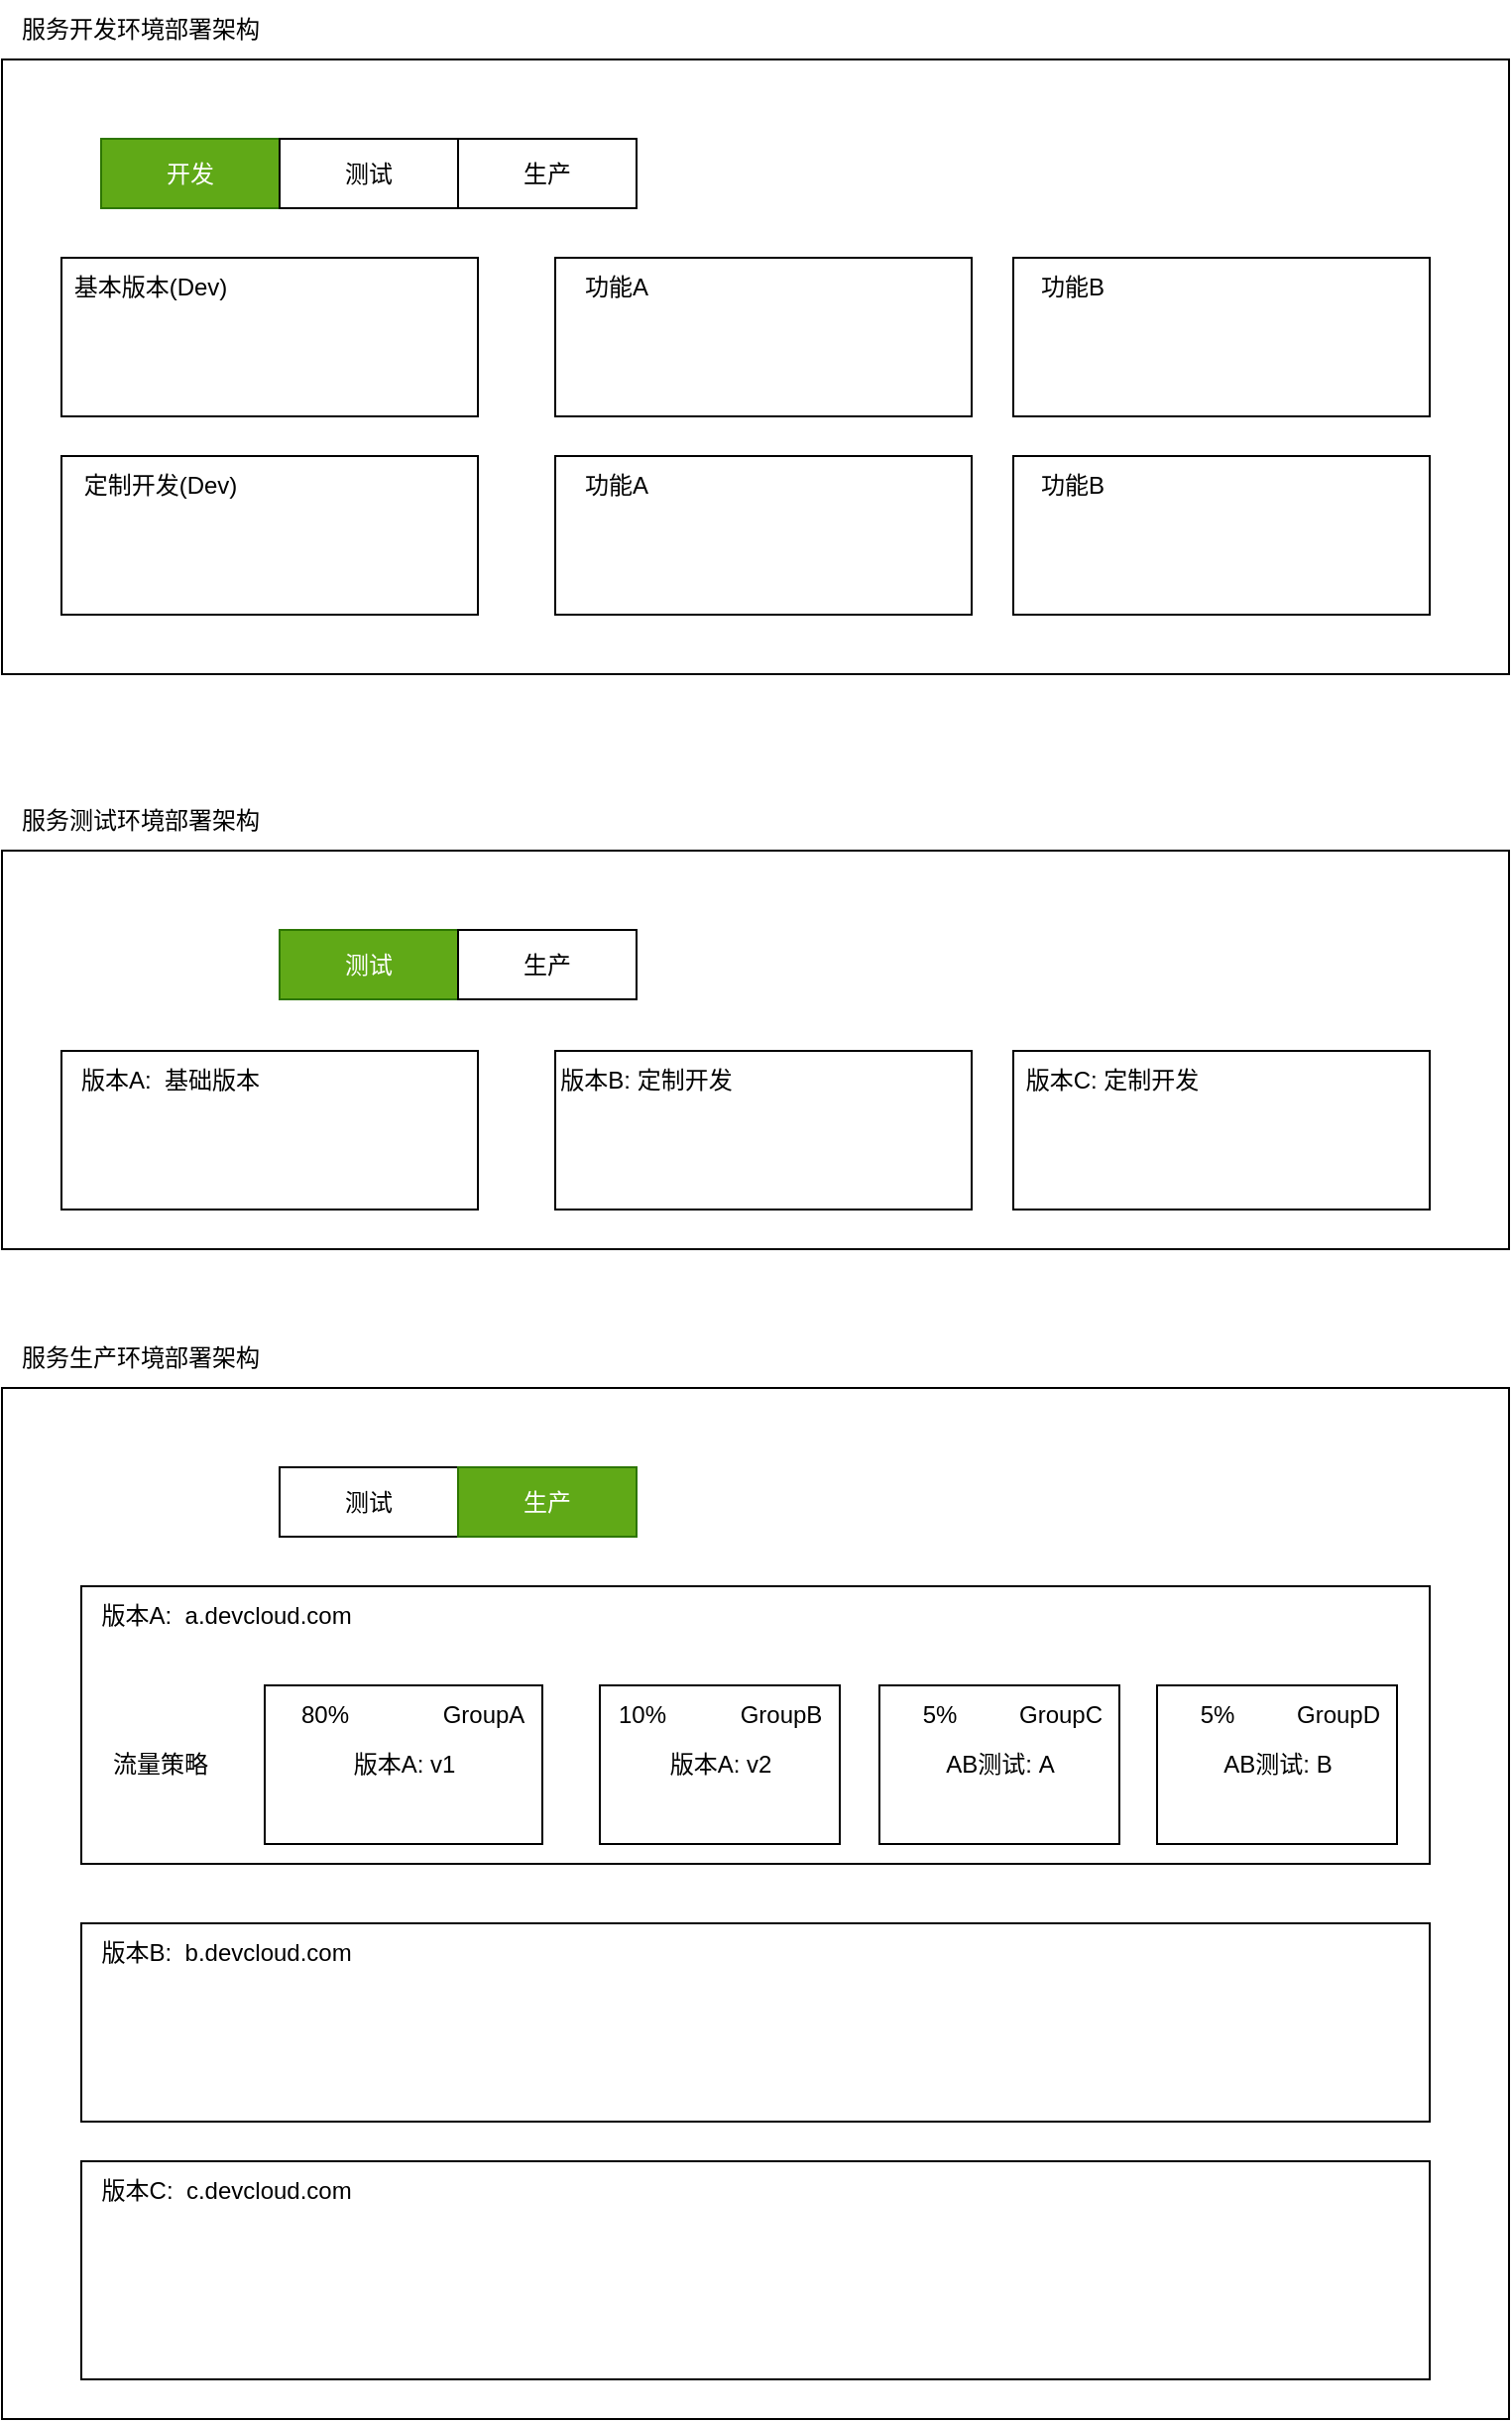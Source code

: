 <mxfile>
    <diagram id="MfxLpRDuEonaZ9vWYDYG" name="第 1 页">
        <mxGraphModel dx="1092" dy="650" grid="1" gridSize="10" guides="1" tooltips="1" connect="1" arrows="1" fold="1" page="1" pageScale="1" pageWidth="827" pageHeight="1169" math="0" shadow="0">
            <root>
                <mxCell id="0"/>
                <mxCell id="1" parent="0"/>
                <mxCell id="2" value="" style="rounded=0;whiteSpace=wrap;html=1;" vertex="1" parent="1">
                    <mxGeometry x="34" y="90" width="760" height="310" as="geometry"/>
                </mxCell>
                <mxCell id="3" value="" style="rounded=0;whiteSpace=wrap;html=1;" vertex="1" parent="1">
                    <mxGeometry x="64" y="190" width="210" height="80" as="geometry"/>
                </mxCell>
                <mxCell id="4" value="基本版本(Dev)" style="text;html=1;strokeColor=none;fillColor=none;align=center;verticalAlign=middle;whiteSpace=wrap;rounded=0;" vertex="1" parent="1">
                    <mxGeometry x="64" y="190" width="90" height="30" as="geometry"/>
                </mxCell>
                <mxCell id="5" value="" style="rounded=0;whiteSpace=wrap;html=1;" vertex="1" parent="1">
                    <mxGeometry x="313" y="190" width="210" height="80" as="geometry"/>
                </mxCell>
                <mxCell id="6" value="功能A" style="text;html=1;strokeColor=none;fillColor=none;align=center;verticalAlign=middle;whiteSpace=wrap;rounded=0;" vertex="1" parent="1">
                    <mxGeometry x="314" y="190" width="60" height="30" as="geometry"/>
                </mxCell>
                <mxCell id="7" value="服务开发环境部署架构" style="text;html=1;strokeColor=none;fillColor=none;align=center;verticalAlign=middle;whiteSpace=wrap;rounded=0;" vertex="1" parent="1">
                    <mxGeometry x="34" y="60" width="140" height="30" as="geometry"/>
                </mxCell>
                <mxCell id="8" value="" style="rounded=0;whiteSpace=wrap;html=1;" vertex="1" parent="1">
                    <mxGeometry x="544" y="190" width="210" height="80" as="geometry"/>
                </mxCell>
                <mxCell id="9" value="功能B" style="text;html=1;strokeColor=none;fillColor=none;align=center;verticalAlign=middle;whiteSpace=wrap;rounded=0;" vertex="1" parent="1">
                    <mxGeometry x="544" y="190" width="60" height="30" as="geometry"/>
                </mxCell>
                <mxCell id="10" value="开发" style="rounded=0;whiteSpace=wrap;html=1;fillColor=#60a917;fontColor=#ffffff;strokeColor=#2D7600;" vertex="1" parent="1">
                    <mxGeometry x="84" y="130" width="90" height="35" as="geometry"/>
                </mxCell>
                <mxCell id="11" value="测试" style="rounded=0;whiteSpace=wrap;html=1;" vertex="1" parent="1">
                    <mxGeometry x="174" y="130" width="90" height="35" as="geometry"/>
                </mxCell>
                <mxCell id="12" value="生产" style="rounded=0;whiteSpace=wrap;html=1;" vertex="1" parent="1">
                    <mxGeometry x="264" y="130" width="90" height="35" as="geometry"/>
                </mxCell>
                <mxCell id="13" value="" style="rounded=0;whiteSpace=wrap;html=1;" vertex="1" parent="1">
                    <mxGeometry x="34" y="489" width="760" height="201" as="geometry"/>
                </mxCell>
                <mxCell id="14" value="" style="rounded=0;whiteSpace=wrap;html=1;" vertex="1" parent="1">
                    <mxGeometry x="64" y="590" width="210" height="80" as="geometry"/>
                </mxCell>
                <mxCell id="15" value="版本A:&amp;nbsp; 基础版本" style="text;html=1;strokeColor=none;fillColor=none;align=center;verticalAlign=middle;whiteSpace=wrap;rounded=0;" vertex="1" parent="1">
                    <mxGeometry x="64" y="590" width="110" height="30" as="geometry"/>
                </mxCell>
                <mxCell id="16" value="" style="rounded=0;whiteSpace=wrap;html=1;" vertex="1" parent="1">
                    <mxGeometry x="313" y="590" width="210" height="80" as="geometry"/>
                </mxCell>
                <mxCell id="17" value="版本B: 定制开发" style="text;html=1;strokeColor=none;fillColor=none;align=center;verticalAlign=middle;whiteSpace=wrap;rounded=0;" vertex="1" parent="1">
                    <mxGeometry x="314" y="590" width="90" height="30" as="geometry"/>
                </mxCell>
                <mxCell id="18" value="" style="rounded=0;whiteSpace=wrap;html=1;" vertex="1" parent="1">
                    <mxGeometry x="544" y="590" width="210" height="80" as="geometry"/>
                </mxCell>
                <mxCell id="19" value="版本C: 定制开发" style="text;html=1;strokeColor=none;fillColor=none;align=center;verticalAlign=middle;whiteSpace=wrap;rounded=0;" vertex="1" parent="1">
                    <mxGeometry x="544" y="590" width="100" height="30" as="geometry"/>
                </mxCell>
                <mxCell id="20" value="开发" style="rounded=0;whiteSpace=wrap;html=1;fillColor=none;fontColor=#ffffff;strokeColor=#FFFFFF;" vertex="1" parent="1">
                    <mxGeometry x="84" y="529" width="90" height="35" as="geometry"/>
                </mxCell>
                <mxCell id="21" value="测试" style="rounded=0;whiteSpace=wrap;html=1;fillColor=#60a917;fontColor=#ffffff;strokeColor=#2D7600;" vertex="1" parent="1">
                    <mxGeometry x="174" y="529" width="90" height="35" as="geometry"/>
                </mxCell>
                <mxCell id="22" value="生产" style="rounded=0;whiteSpace=wrap;html=1;" vertex="1" parent="1">
                    <mxGeometry x="264" y="529" width="90" height="35" as="geometry"/>
                </mxCell>
                <mxCell id="23" value="服务测试环境部署架构" style="text;html=1;strokeColor=none;fillColor=none;align=center;verticalAlign=middle;whiteSpace=wrap;rounded=0;" vertex="1" parent="1">
                    <mxGeometry x="34" y="459" width="140" height="30" as="geometry"/>
                </mxCell>
                <mxCell id="24" value="" style="rounded=0;whiteSpace=wrap;html=1;" vertex="1" parent="1">
                    <mxGeometry x="34" y="760" width="760" height="520" as="geometry"/>
                </mxCell>
                <mxCell id="25" value="" style="rounded=0;whiteSpace=wrap;html=1;" vertex="1" parent="1">
                    <mxGeometry x="74" y="860" width="680" height="140" as="geometry"/>
                </mxCell>
                <mxCell id="26" value="版本A:&amp;nbsp; a.devcloud.com&amp;nbsp;" style="text;html=1;strokeColor=none;fillColor=none;align=center;verticalAlign=middle;whiteSpace=wrap;rounded=0;" vertex="1" parent="1">
                    <mxGeometry x="74" y="860" width="150" height="30" as="geometry"/>
                </mxCell>
                <mxCell id="27" value="" style="rounded=0;whiteSpace=wrap;html=1;" vertex="1" parent="1">
                    <mxGeometry x="74" y="1030" width="680" height="100" as="geometry"/>
                </mxCell>
                <mxCell id="28" value="" style="rounded=0;whiteSpace=wrap;html=1;" vertex="1" parent="1">
                    <mxGeometry x="74" y="1150" width="680" height="110" as="geometry"/>
                </mxCell>
                <mxCell id="29" value="开发" style="rounded=0;whiteSpace=wrap;html=1;fillColor=none;fontColor=#ffffff;strokeColor=#FFFFFF;" vertex="1" parent="1">
                    <mxGeometry x="84" y="800" width="90" height="35" as="geometry"/>
                </mxCell>
                <mxCell id="30" value="测试" style="rounded=0;whiteSpace=wrap;html=1;" vertex="1" parent="1">
                    <mxGeometry x="174" y="800" width="90" height="35" as="geometry"/>
                </mxCell>
                <mxCell id="31" value="生产" style="rounded=0;whiteSpace=wrap;html=1;fillColor=#60a917;fontColor=#ffffff;strokeColor=#2D7600;" vertex="1" parent="1">
                    <mxGeometry x="264" y="800" width="90" height="35" as="geometry"/>
                </mxCell>
                <mxCell id="32" value="服务生产环境部署架构" style="text;html=1;strokeColor=none;fillColor=none;align=center;verticalAlign=middle;whiteSpace=wrap;rounded=0;" vertex="1" parent="1">
                    <mxGeometry x="34" y="730" width="140" height="30" as="geometry"/>
                </mxCell>
                <mxCell id="33" value="" style="rounded=0;whiteSpace=wrap;html=1;" vertex="1" parent="1">
                    <mxGeometry x="64" y="290" width="210" height="80" as="geometry"/>
                </mxCell>
                <mxCell id="34" value="定制开发(Dev)" style="text;html=1;strokeColor=none;fillColor=none;align=center;verticalAlign=middle;whiteSpace=wrap;rounded=0;" vertex="1" parent="1">
                    <mxGeometry x="74" y="290" width="80" height="30" as="geometry"/>
                </mxCell>
                <mxCell id="35" value="" style="rounded=0;whiteSpace=wrap;html=1;" vertex="1" parent="1">
                    <mxGeometry x="313" y="290" width="210" height="80" as="geometry"/>
                </mxCell>
                <mxCell id="36" value="功能A" style="text;html=1;strokeColor=none;fillColor=none;align=center;verticalAlign=middle;whiteSpace=wrap;rounded=0;" vertex="1" parent="1">
                    <mxGeometry x="314" y="290" width="60" height="30" as="geometry"/>
                </mxCell>
                <mxCell id="37" value="" style="rounded=0;whiteSpace=wrap;html=1;" vertex="1" parent="1">
                    <mxGeometry x="544" y="290" width="210" height="80" as="geometry"/>
                </mxCell>
                <mxCell id="38" value="功能B" style="text;html=1;strokeColor=none;fillColor=none;align=center;verticalAlign=middle;whiteSpace=wrap;rounded=0;" vertex="1" parent="1">
                    <mxGeometry x="544" y="290" width="60" height="30" as="geometry"/>
                </mxCell>
                <mxCell id="39" value="版本A: v1" style="rounded=0;whiteSpace=wrap;html=1;" vertex="1" parent="1">
                    <mxGeometry x="166.5" y="910" width="140" height="80" as="geometry"/>
                </mxCell>
                <mxCell id="40" value="版本A: v2" style="rounded=0;whiteSpace=wrap;html=1;" vertex="1" parent="1">
                    <mxGeometry x="335.5" y="910" width="121" height="80" as="geometry"/>
                </mxCell>
                <mxCell id="41" value="AB测试: A" style="rounded=0;whiteSpace=wrap;html=1;" vertex="1" parent="1">
                    <mxGeometry x="476.5" y="910" width="121" height="80" as="geometry"/>
                </mxCell>
                <mxCell id="42" value="AB测试: B" style="rounded=0;whiteSpace=wrap;html=1;" vertex="1" parent="1">
                    <mxGeometry x="616.5" y="910" width="121" height="80" as="geometry"/>
                </mxCell>
                <mxCell id="43" value="流量策略" style="text;html=1;strokeColor=none;fillColor=none;align=center;verticalAlign=middle;whiteSpace=wrap;rounded=0;" vertex="1" parent="1">
                    <mxGeometry x="84" y="935" width="60" height="30" as="geometry"/>
                </mxCell>
                <mxCell id="44" value="80%" style="text;html=1;strokeColor=none;fillColor=none;align=center;verticalAlign=middle;whiteSpace=wrap;rounded=0;" vertex="1" parent="1">
                    <mxGeometry x="166.5" y="910" width="60" height="30" as="geometry"/>
                </mxCell>
                <mxCell id="45" value="10%" style="text;html=1;strokeColor=none;fillColor=none;align=center;verticalAlign=middle;whiteSpace=wrap;rounded=0;" vertex="1" parent="1">
                    <mxGeometry x="326.5" y="910" width="60" height="30" as="geometry"/>
                </mxCell>
                <mxCell id="46" value="5%" style="text;html=1;strokeColor=none;fillColor=none;align=center;verticalAlign=middle;whiteSpace=wrap;rounded=0;" vertex="1" parent="1">
                    <mxGeometry x="476.5" y="910" width="60" height="30" as="geometry"/>
                </mxCell>
                <mxCell id="47" value="5%" style="text;html=1;strokeColor=none;fillColor=none;align=center;verticalAlign=middle;whiteSpace=wrap;rounded=0;" vertex="1" parent="1">
                    <mxGeometry x="616.5" y="910" width="60" height="30" as="geometry"/>
                </mxCell>
                <mxCell id="48" value="GroupA" style="text;html=1;strokeColor=none;fillColor=none;align=center;verticalAlign=middle;whiteSpace=wrap;rounded=0;" vertex="1" parent="1">
                    <mxGeometry x="246.5" y="910" width="60" height="30" as="geometry"/>
                </mxCell>
                <mxCell id="49" value="GroupB" style="text;html=1;strokeColor=none;fillColor=none;align=center;verticalAlign=middle;whiteSpace=wrap;rounded=0;" vertex="1" parent="1">
                    <mxGeometry x="396.5" y="910" width="60" height="30" as="geometry"/>
                </mxCell>
                <mxCell id="50" value="GroupC" style="text;html=1;strokeColor=none;fillColor=none;align=center;verticalAlign=middle;whiteSpace=wrap;rounded=0;" vertex="1" parent="1">
                    <mxGeometry x="537.5" y="910" width="60" height="30" as="geometry"/>
                </mxCell>
                <mxCell id="51" value="GroupD" style="text;html=1;strokeColor=none;fillColor=none;align=center;verticalAlign=middle;whiteSpace=wrap;rounded=0;" vertex="1" parent="1">
                    <mxGeometry x="677.5" y="910" width="60" height="30" as="geometry"/>
                </mxCell>
                <mxCell id="52" value="版本B:&amp;nbsp; b.devcloud.com&amp;nbsp;" style="text;html=1;strokeColor=none;fillColor=none;align=center;verticalAlign=middle;whiteSpace=wrap;rounded=0;" vertex="1" parent="1">
                    <mxGeometry x="74" y="1030" width="150" height="30" as="geometry"/>
                </mxCell>
                <mxCell id="53" value="版本C:&amp;nbsp; c.devcloud.com&amp;nbsp;" style="text;html=1;strokeColor=none;fillColor=none;align=center;verticalAlign=middle;whiteSpace=wrap;rounded=0;" vertex="1" parent="1">
                    <mxGeometry x="74" y="1150" width="150" height="30" as="geometry"/>
                </mxCell>
            </root>
        </mxGraphModel>
    </diagram>
</mxfile>